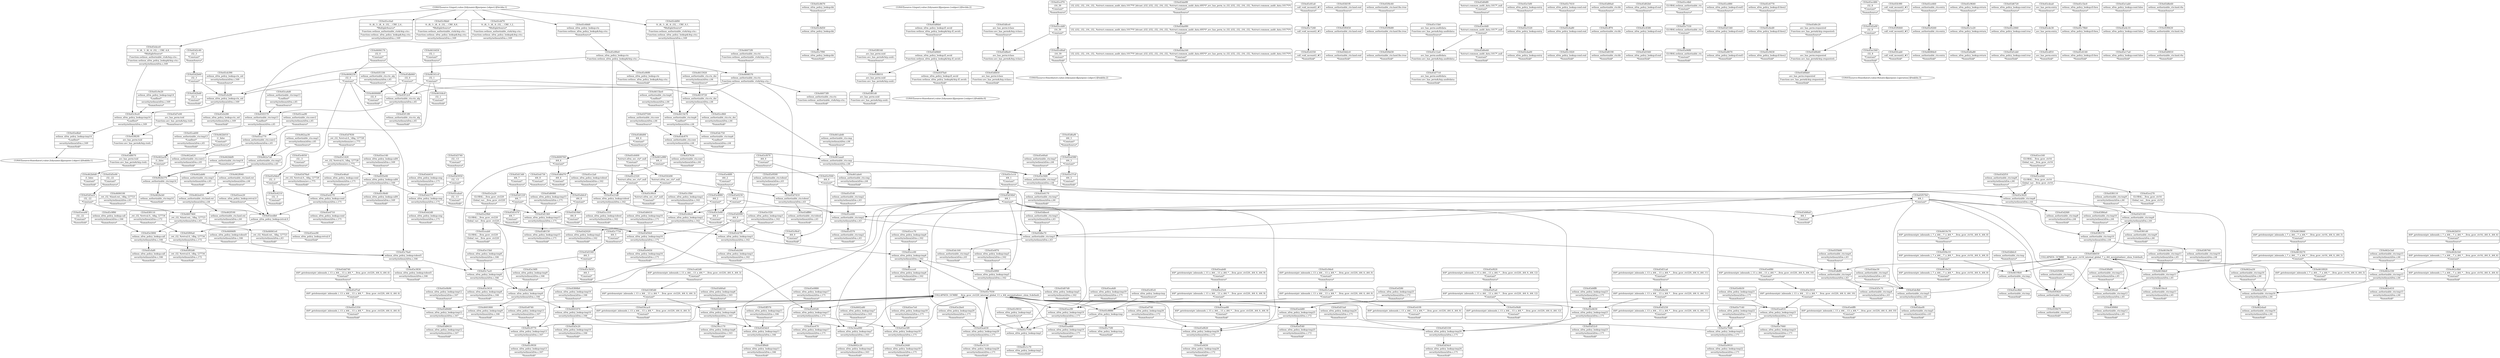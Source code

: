 digraph {
	CE0x4615b70 [shape=record,shape=Mrecord,label="{CE0x4615b70|selinux_authorizable_ctx:tmp6|*LoadInst*|security/selinux/xfrm.c,64}"]
	CE0x45ccc70 [shape=record,shape=Mrecord,label="{CE0x45ccc70|selinux_xfrm_policy_lookup:tmp4|security/selinux/xfrm.c,162|*SummSource*}"]
	CE0x45d2b60 [shape=record,shape=Mrecord,label="{CE0x45d2b60|i32_3|*Constant*}"]
	CE0x45e3010 [shape=record,shape=Mrecord,label="{CE0x45e3010|i64*_getelementptr_inbounds_(_13_x_i64_,_13_x_i64_*___llvm_gcov_ctr220,_i64_0,_i64_10)|*Constant*}"]
	CE0x45f3e00 [shape=record,shape=Mrecord,label="{CE0x45f3e00|selinux_xfrm_policy_lookup:call4|security/selinux/xfrm.c,169}"]
	CE0x45dff80 [shape=record,shape=Mrecord,label="{CE0x45dff80|selinux_authorizable_ctx:tobool|security/selinux/xfrm.c,63|*SummSink*}"]
	CE0x45c7f90 [shape=record,shape=Mrecord,label="{CE0x45c7f90|selinux_xfrm_policy_lookup:bb|*SummSink*}"]
	CE0x45eb2d0 [shape=record,shape=Mrecord,label="{CE0x45eb2d0|selinux_xfrm_policy_lookup:cmp|security/selinux/xfrm.c,171|*SummSink*}"]
	CE0x45c89e0 [shape=record,shape=Mrecord,label="{CE0x45c89e0|selinux_xfrm_policy_lookup:ctx|Function::selinux_xfrm_policy_lookup&Arg::ctx::}"]
	CE0x45e9de0 [shape=record,shape=Mrecord,label="{CE0x45e9de0|i32_-3|*Constant*}"]
	"CONST[source:0(mediator),value:2(dynamic)][purpose:{subject}][SnkIdx:0]"
	CE0x45eedb0 [shape=record,shape=Mrecord,label="{CE0x45eedb0|selinux_xfrm_policy_lookup:retval.0}"]
	CE0x45edfa0 [shape=record,shape=Mrecord,label="{CE0x45edfa0|selinux_xfrm_policy_lookup:tmp14|*LoadInst*|security/selinux/xfrm.c,169|*SummSink*}"]
	CE0x656cac0 [shape=record,shape=Mrecord,label="{CE0x656cac0|i64*_getelementptr_inbounds_(_13_x_i64_,_13_x_i64_*___llvm_gcov_ctr220,_i64_0,_i64_3)|*Constant*|*SummSink*}"]
	CE0x462bf10 [shape=record,shape=Mrecord,label="{CE0x462bf10|i64*_getelementptr_inbounds_(_7_x_i64_,_7_x_i64_*___llvm_gcov_ctr16,_i64_0,_i64_6)|*Constant*|*SummSource*}"]
	CE0x45cb2f0 [shape=record,shape=Mrecord,label="{CE0x45cb2f0|selinux_xfrm_policy_lookup:ctx_sid|security/selinux/xfrm.c,169}"]
	CE0x45ee140 [shape=record,shape=Mrecord,label="{CE0x45ee140|selinux_xfrm_policy_lookup:call4|security/selinux/xfrm.c,169|*SummSource*}"]
	CE0x45f6110 [shape=record,shape=Mrecord,label="{CE0x45f6110|selinux_authorizable_ctx:tmp9|security/selinux/xfrm.c,64|*SummSource*}"]
	CE0x45c9f80 [shape=record,shape=Mrecord,label="{CE0x45c9f80|selinux_xfrm_policy_lookup:call|security/selinux/xfrm.c,166|*SummSource*}"]
	CE0x462eba0 [shape=record,shape=Mrecord,label="{CE0x462eba0|selinux_authorizable_ctx:tmp16|security/selinux/xfrm.c,64|*SummSink*}"]
	CE0x45dfce0 [shape=record,shape=Mrecord,label="{CE0x45dfce0|avc_has_perm:tclass|Function::avc_has_perm&Arg::tclass::|*SummSource*}"]
	CE0x45da080 [shape=record,shape=Mrecord,label="{CE0x45da080|i32_(i32,_i32,_i16,_i32,_%struct.common_audit_data.1017*)*_bitcast_(i32_(i32,_i32,_i16,_i32,_%struct.common_audit_data.495*)*_avc_has_perm_to_i32_(i32,_i32,_i16,_i32,_%struct.common_audit_data.1017*)*)|*Constant*}"]
	CE0x45e6f80 [shape=record,shape=Mrecord,label="{CE0x45e6f80|i64*_getelementptr_inbounds_(_13_x_i64_,_13_x_i64_*___llvm_gcov_ctr220,_i64_0,_i64_10)|*Constant*|*SummSource*}"]
	CE0x45ff4d0 [shape=record,shape=Mrecord,label="{CE0x45ff4d0|selinux_xfrm_policy_lookup:tmp11|security/selinux/xfrm.c,166|*SummSink*}"]
	CE0x45c6350 [shape=record,shape=Mrecord,label="{CE0x45c6350|_call_void_mcount()_#3|*SummSink*}"]
	CE0x462bcb0 [shape=record,shape=Mrecord,label="{CE0x462bcb0|selinux_authorizable_ctx:tmp14|*SummSink*}"]
	CE0x45f0450 [shape=record,shape=Mrecord,label="{CE0x45f0450|selinux_authorizable_ctx:land.end}"]
	CE0x45f4c60 [shape=record,shape=Mrecord,label="{CE0x45f4c60|selinux_authorizable_ctx:land.lhs.true|*SummSource*}"]
	CE0x45d5250 [shape=record,shape=Mrecord,label="{CE0x45d5250|i64*_getelementptr_inbounds_(_13_x_i64_,_13_x_i64_*___llvm_gcov_ctr220,_i64_0,_i64_11)|*Constant*|*SummSink*}"]
	CE0x45d5ac0 [shape=record,shape=Mrecord,label="{CE0x45d5ac0|i32_-22|*Constant*}"]
	CE0x45c1420 [shape=record,shape=Mrecord,label="{CE0x45c1420|_ret_i32_%retval.0,_!dbg_!27728|security/selinux/avc.c,775}"]
	CE0x45d77c0 [shape=record,shape=Mrecord,label="{CE0x45d77c0|avc_has_perm:auditdata|Function::avc_has_perm&Arg::auditdata::|*SummSink*}"]
	CE0x45e5800 [shape=record,shape=Mrecord,label="{CE0x45e5800|selinux_xfrm_policy_lookup:call|security/selinux/xfrm.c,166}"]
	CE0x45e4710 [shape=record,shape=Mrecord,label="{CE0x45e4710|selinux_xfrm_policy_lookup:cond|security/selinux/xfrm.c,171|*SummSink*}"]
	CE0x45ec6d0 [shape=record,shape=Mrecord,label="{CE0x45ec6d0|%struct.common_audit_data.1017*_null|*Constant*}"]
	CE0x45d3950 [shape=record,shape=Mrecord,label="{CE0x45d3950|i32_-13|*Constant*}"]
	CE0x45e46a0 [shape=record,shape=Mrecord,label="{CE0x45e46a0|selinux_xfrm_policy_lookup:cond|security/selinux/xfrm.c,171|*SummSource*}"]
	CE0x461a980 [shape=record,shape=Mrecord,label="{CE0x461a980|i64_4|*Constant*}"]
	CE0x45f0ca0 [shape=record,shape=Mrecord,label="{CE0x45f0ca0|selinux_authorizable_ctx:tmp12|security/selinux/xfrm.c,65}"]
	CE0x45cbf00 [shape=record,shape=Mrecord,label="{CE0x45cbf00|0:_i8,_1:_i8,_4:_i32,_:_CRE_0,1_|*MultipleSource*|Function::selinux_authorizable_ctx&Arg::ctx::|Function::selinux_xfrm_policy_lookup&Arg::ctx::|security/selinux/xfrm.c,169}"]
	CE0x462b370 [shape=record,shape=Mrecord,label="{CE0x462b370|selinux_authorizable_ctx:tmp14}"]
	CE0x45e1bf0 [shape=record,shape=Mrecord,label="{CE0x45e1bf0|selinux_xfrm_policy_lookup:entry|*SummSource*}"]
	CE0x45c7410 [shape=record,shape=Mrecord,label="{CE0x45c7410|selinux_xfrm_policy_lookup:cond.end|*SummSource*}"]
	CE0x45d0190 [shape=record,shape=Mrecord,label="{CE0x45d0190|selinux_authorizable_ctx:bb|*SummSink*}"]
	CE0x45d3560 [shape=record,shape=Mrecord,label="{CE0x45d3560|selinux_xfrm_policy_lookup:if.end|*SummSink*}"]
	CE0x45cc860 [shape=record,shape=Mrecord,label="{CE0x45cc860|selinux_authorizable_ctx:ctx_doi|security/selinux/xfrm.c,64|*SummSink*}"]
	CE0x45e4630 [shape=record,shape=Mrecord,label="{CE0x45e4630|selinux_xfrm_policy_lookup:tmp23|security/selinux/xfrm.c,171}"]
	CE0x45ef420 [shape=record,shape=Mrecord,label="{CE0x45ef420|i64*_getelementptr_inbounds_(_13_x_i64_,_13_x_i64_*___llvm_gcov_ctr220,_i64_0,_i64_12)|*Constant*|*SummSource*}"]
	CE0x45f0df0 [shape=record,shape=Mrecord,label="{CE0x45f0df0|selinux_authorizable_ctx:tmp12|security/selinux/xfrm.c,65|*SummSource*}"]
	CE0x45cc0a0 [shape=record,shape=Mrecord,label="{CE0x45cc0a0|0:_i8,_1:_i8,_4:_i32,_:_CRE_2,4_|*MultipleSource*|Function::selinux_authorizable_ctx&Arg::ctx::|Function::selinux_xfrm_policy_lookup&Arg::ctx::|security/selinux/xfrm.c,169}"]
	CE0x4618ec0 [shape=record,shape=Mrecord,label="{CE0x4618ec0|selinux_authorizable_ctx:tmp11|security/selinux/xfrm.c,65|*SummSink*}"]
	CE0x45d2bd0 [shape=record,shape=Mrecord,label="{CE0x45d2bd0|i32_3|*Constant*|*SummSink*}"]
	CE0x45e7550 [shape=record,shape=Mrecord,label="{CE0x45e7550|GLOBAL:selinux_authorizable_ctx|*Constant*}"]
	CE0x45f6760 [shape=record,shape=Mrecord,label="{CE0x45f6760|selinux_authorizable_ctx:tmp10|security/selinux/xfrm.c,64|*SummSink*}"]
	CE0x45f00a0 [shape=record,shape=Mrecord,label="{CE0x45f00a0|_ret_i32_%retval.0,_!dbg_!27734|security/selinux/xfrm.c,172}"]
	CE0x45c90c0 [shape=record,shape=Mrecord,label="{CE0x45c90c0|%struct.xfrm_sec_ctx*_null|*Constant*|*SummSink*}"]
	CE0x45d53a0 [shape=record,shape=Mrecord,label="{CE0x45d53a0|selinux_xfrm_policy_lookup:tmp24|security/selinux/xfrm.c,171|*SummSource*}"]
	CE0x45f1330 [shape=record,shape=Mrecord,label="{CE0x45f1330|selinux_authorizable_ctx:ctx_alg|security/selinux/xfrm.c,65|*SummSource*}"]
	CE0x45d1540 [shape=record,shape=Mrecord,label="{CE0x45d1540|selinux_xfrm_policy_lookup:if.end3}"]
	CE0x45c7ac0 [shape=record,shape=Mrecord,label="{CE0x45c7ac0|selinux_xfrm_policy_lookup:tmp8|security/selinux/xfrm.c,166}"]
	CE0x45c7190 [shape=record,shape=Mrecord,label="{CE0x45c7190|selinux_xfrm_policy_lookup:tmp1}"]
	CE0x45d6d00 [shape=record,shape=Mrecord,label="{CE0x45d6d00|i64_4|*Constant*|*SummSource*}"]
	CE0x45df460 [shape=record,shape=Mrecord,label="{CE0x45df460|selinux_xfrm_policy_lookup:fl_secid|Function::selinux_xfrm_policy_lookup&Arg::fl_secid::}"]
	CE0x4619e20 [shape=record,shape=Mrecord,label="{CE0x4619e20|i64*_getelementptr_inbounds_(_7_x_i64_,_7_x_i64_*___llvm_gcov_ctr16,_i64_0,_i64_0)|*Constant*|*SummSink*}"]
	CE0x45df6b0 [shape=record,shape=Mrecord,label="{CE0x45df6b0|selinux_xfrm_policy_lookup:fl_secid|Function::selinux_xfrm_policy_lookup&Arg::fl_secid::|*SummSource*}"]
	CE0x45f61d0 [shape=record,shape=Mrecord,label="{CE0x45f61d0|selinux_authorizable_ctx:tmp9|security/selinux/xfrm.c,64|*SummSink*}"]
	CE0x45f57b0 [shape=record,shape=Mrecord,label="{CE0x45f57b0|i64_1|*Constant*}"]
	CE0x46072f0 [shape=record,shape=Mrecord,label="{CE0x46072f0|selinux_authorizable_ctx:ctx|Function::selinux_authorizable_ctx&Arg::ctx::|*SummSource*}"]
	CE0x45f66a0 [shape=record,shape=Mrecord,label="{CE0x45f66a0|selinux_authorizable_ctx:tmp10|security/selinux/xfrm.c,64|*SummSource*}"]
	CE0x45ef540 [shape=record,shape=Mrecord,label="{CE0x45ef540|selinux_xfrm_policy_lookup:tmp25|security/selinux/xfrm.c,172|*SummSink*}"]
	CE0x45caa90 [shape=record,shape=Mrecord,label="{CE0x45caa90|selinux_authorizable_ctx:conv2|security/selinux/xfrm.c,65|*SummSource*}"]
	CE0x462ed10 [shape=record,shape=Mrecord,label="{CE0x462ed10|selinux_authorizable_ctx:land.ext|security/selinux/xfrm.c,64}"]
	CE0x462e410 [shape=record,shape=Mrecord,label="{CE0x462e410|selinux_authorizable_ctx:tmp15|security/selinux/xfrm.c,64|*SummSink*}"]
	CE0x45da0f0 [shape=record,shape=Mrecord,label="{CE0x45da0f0|i32_(i32,_i32,_i16,_i32,_%struct.common_audit_data.1017*)*_bitcast_(i32_(i32,_i32,_i16,_i32,_%struct.common_audit_data.495*)*_avc_has_perm_to_i32_(i32,_i32,_i16,_i32,_%struct.common_audit_data.1017*)*)|*Constant*|*SummSource*}"]
	CE0x45e0f70 [shape=record,shape=Mrecord,label="{CE0x45e0f70|selinux_xfrm_policy_lookup:tmp5|security/selinux/xfrm.c,162|*SummSource*}"]
	CE0x45ca600 [shape=record,shape=Mrecord,label="{CE0x45ca600|selinux_authorizable_ctx:tmp13|*LoadInst*|security/selinux/xfrm.c,65|*SummSink*}"]
	CE0x45c9430 [shape=record,shape=Mrecord,label="{CE0x45c9430|selinux_xfrm_policy_lookup:if.then2|*SummSink*}"]
	CE0x45e2440 [shape=record,shape=Mrecord,label="{CE0x45e2440|selinux_xfrm_policy_lookup:tmp18|security/selinux/xfrm.c,171|*SummSink*}"]
	CE0x4618660 [shape=record,shape=Mrecord,label="{CE0x4618660|i64*_getelementptr_inbounds_(_7_x_i64_,_7_x_i64_*___llvm_gcov_ctr16,_i64_0,_i64_5)|*Constant*|*SummSource*}"]
	CE0x45da160 [shape=record,shape=Mrecord,label="{CE0x45da160|i32_(i32,_i32,_i16,_i32,_%struct.common_audit_data.1017*)*_bitcast_(i32_(i32,_i32,_i16,_i32,_%struct.common_audit_data.495*)*_avc_has_perm_to_i32_(i32,_i32,_i16,_i32,_%struct.common_audit_data.1017*)*)|*Constant*|*SummSink*}"]
	CE0x4606250 [shape=record,shape=Mrecord,label="{CE0x4606250|i32_0|*Constant*}"]
	CE0x45ec560 [shape=record,shape=Mrecord,label="{CE0x45ec560|i32_8|*Constant*|*SummSink*}"]
	CE0x45c61f0 [shape=record,shape=Mrecord,label="{CE0x45c61f0|i64*_getelementptr_inbounds_(_13_x_i64_,_13_x_i64_*___llvm_gcov_ctr220,_i64_0,_i64_0)|*Constant*|*SummSink*}"]
	CE0x45d2f10 [shape=record,shape=Mrecord,label="{CE0x45d2f10|selinux_authorizable_ctx:tmp8|security/selinux/xfrm.c,64|*SummSource*}"]
	CE0x45f4460 [shape=record,shape=Mrecord,label="{CE0x45f4460|_call_void_mcount()_#3}"]
	CE0x45efd30 [shape=record,shape=Mrecord,label="{CE0x45efd30|selinux_xfrm_policy_lookup:tmp26|security/selinux/xfrm.c,172|*SummSink*}"]
	CE0x45e37c0 [shape=record,shape=Mrecord,label="{CE0x45e37c0|i64_3|*Constant*|*SummSink*}"]
	CE0x462ea50 [shape=record,shape=Mrecord,label="{CE0x462ea50|selinux_authorizable_ctx:tmp16|security/selinux/xfrm.c,64|*SummSource*}"]
	CE0x46061e0 [shape=record,shape=Mrecord,label="{CE0x46061e0|_ret_i32_%land.ext,_!dbg_!27723|security/selinux/xfrm.c,63|*SummSink*}"]
	CE0x45ce460 [shape=record,shape=Mrecord,label="{CE0x45ce460|selinux_authorizable_ctx:entry|*SummSource*}"]
	CE0x45f02d0 [shape=record,shape=Mrecord,label="{CE0x45f02d0|_ret_i32_%retval.0,_!dbg_!27734|security/selinux/xfrm.c,172|*SummSink*}"]
	"CONST[source:1(input),value:2(dynamic)][purpose:{subject}][SrcIdx:2]"
	CE0x45dbff0 [shape=record,shape=Mrecord,label="{CE0x45dbff0|selinux_authorizable_ctx:tmp4|security/selinux/xfrm.c,63}"]
	CE0x45dc870 [shape=record,shape=Mrecord,label="{CE0x45dc870|selinux_authorizable_ctx:conv|security/selinux/xfrm.c,64}"]
	CE0x462acf0 [shape=record,shape=Mrecord,label="{CE0x462acf0|i1_false|*Constant*}"]
	CE0x45f3c70 [shape=record,shape=Mrecord,label="{CE0x45f3c70|selinux_authorizable_ctx:tmp4|security/selinux/xfrm.c,63|*SummSink*}"]
	CE0x45c9770 [shape=record,shape=Mrecord,label="{CE0x45c9770|selinux_xfrm_policy_lookup:tmp13|security/selinux/xfrm.c,167}"]
	CE0x45e4210 [shape=record,shape=Mrecord,label="{CE0x45e4210|i32_-3|*Constant*|*SummSink*}"]
	CE0x45c1e20 [shape=record,shape=Mrecord,label="{CE0x45c1e20|selinux_xfrm_policy_lookup:return}"]
	CE0x45e15b0 [shape=record,shape=Mrecord,label="{CE0x45e15b0|selinux_xfrm_policy_lookup:tmp8|security/selinux/xfrm.c,166|*SummSource*}"]
	CE0x45c9e20 [shape=record,shape=Mrecord,label="{CE0x45c9e20|selinux_xfrm_policy_lookup:tmp14|*LoadInst*|security/selinux/xfrm.c,169|*SummSource*}"]
	CE0x45d0df0 [shape=record,shape=Mrecord,label="{CE0x45d0df0|%struct.common_audit_data.1017*_null|*Constant*|*SummSource*}"]
	CE0x45f4b80 [shape=record,shape=Mrecord,label="{CE0x45f4b80|selinux_authorizable_ctx:land.lhs.true}"]
	CE0x45e3410 [shape=record,shape=Mrecord,label="{CE0x45e3410|selinux_xfrm_policy_lookup:tmp8|security/selinux/xfrm.c,166|*SummSink*}"]
	CE0x45cefd0 [shape=record,shape=Mrecord,label="{CE0x45cefd0|selinux_authorizable_ctx:tmp2|security/selinux/xfrm.c,63}"]
	CE0x45e8740 [shape=record,shape=Mrecord,label="{CE0x45e8740|selinux_xfrm_policy_lookup:tmp13|security/selinux/xfrm.c,167|*SummSource*}"]
	CE0x45ceab0 [shape=record,shape=Mrecord,label="{CE0x45ceab0|GLOBAL:__llvm_gcov_ctr220|Global_var:__llvm_gcov_ctr220|*SummSink*}"]
	CE0x45dcfb0 [shape=record,shape=Mrecord,label="{CE0x45dcfb0|selinux_authorizable_ctx:tmp5|security/selinux/xfrm.c,63}"]
	CE0x45c9b40 [shape=record,shape=Mrecord,label="{CE0x45c9b40|selinux_xfrm_policy_lookup:call4|security/selinux/xfrm.c,169|*SummSink*}"]
	CE0x4619fe0 [shape=record,shape=Mrecord,label="{CE0x4619fe0|selinux_authorizable_ctx:tmp}"]
	CE0x4600680 [shape=record,shape=Mrecord,label="{CE0x4600680|i32_0|*Constant*|*SummSink*}"]
	CE0x45fcb90 [shape=record,shape=Mrecord,label="{CE0x45fcb90|%struct.xfrm_sec_ctx*_null|*Constant*}"]
	CE0x45d1eb0 [shape=record,shape=Mrecord,label="{CE0x45d1eb0|selinux_xfrm_policy_lookup:cond.true|*SummSink*}"]
	CE0x45cdf10 [shape=record,shape=Mrecord,label="{CE0x45cdf10|avc_has_perm:entry|*SummSink*}"]
	CE0x45c9640 [shape=record,shape=Mrecord,label="{CE0x45c9640|selinux_xfrm_policy_lookup:return|*SummSource*}"]
	CE0x45d02b0 [shape=record,shape=Mrecord,label="{CE0x45d02b0|selinux_xfrm_policy_lookup:if.end|*SummSource*}"]
	CE0x4619c70 [shape=record,shape=Mrecord,label="{CE0x4619c70|i64*_getelementptr_inbounds_(_7_x_i64_,_7_x_i64_*___llvm_gcov_ctr16,_i64_0,_i64_0)|*Constant*|*SummSource*}"]
	CE0x45c81a0 [shape=record,shape=Mrecord,label="{CE0x45c81a0|_call_void_mcount()_#3|*SummSource*}"]
	CE0x45ee470 [shape=record,shape=Mrecord,label="{CE0x45ee470|selinux_xfrm_policy_lookup:tmp17|security/selinux/xfrm.c,171|*SummSink*}"]
	CE0x45dbe70 [shape=record,shape=Mrecord,label="{CE0x45dbe70|selinux_authorizable_ctx:tmp3|security/selinux/xfrm.c,63}"]
	CE0x45e4370 [shape=record,shape=Mrecord,label="{CE0x45e4370|selinux_xfrm_policy_lookup:cond|security/selinux/xfrm.c,171}"]
	CE0x462e3a0 [shape=record,shape=Mrecord,label="{CE0x462e3a0|selinux_authorizable_ctx:tmp15|security/selinux/xfrm.c,64|*SummSource*}"]
	CE0x45f0110 [shape=record,shape=Mrecord,label="{CE0x45f0110|_ret_i32_%retval.0,_!dbg_!27734|security/selinux/xfrm.c,172|*SummSource*}"]
	CE0x45eae80 [shape=record,shape=Mrecord,label="{CE0x45eae80|i64*_getelementptr_inbounds_(_13_x_i64_,_13_x_i64_*___llvm_gcov_ctr220,_i64_0,_i64_9)|*Constant*|*SummSink*}"]
	CE0x45c76a0 [shape=record,shape=Mrecord,label="{CE0x45c76a0|selinux_xfrm_policy_lookup:tobool1|security/selinux/xfrm.c,166}"]
	CE0x45dfd50 [shape=record,shape=Mrecord,label="{CE0x45dfd50|avc_has_perm:tclass|Function::avc_has_perm&Arg::tclass::|*SummSink*}"]
	CE0x45c9bb0 [shape=record,shape=Mrecord,label="{CE0x45c9bb0|0:_i8,_1:_i8,_4:_i32,_:_CRE_8,8_|*MultipleSource*|Function::selinux_authorizable_ctx&Arg::ctx::|Function::selinux_xfrm_policy_lookup&Arg::ctx::|security/selinux/xfrm.c,169}"]
	CE0x45cd0a0 [shape=record,shape=Mrecord,label="{CE0x45cd0a0|i16_39|*Constant*|*SummSink*}"]
	CE0x3eea080 [shape=record,shape=Mrecord,label="{CE0x3eea080|selinux_xfrm_policy_lookup:tmp7|security/selinux/xfrm.c,163}"]
	CE0x4618920 [shape=record,shape=Mrecord,label="{CE0x4618920|i64*_getelementptr_inbounds_(_7_x_i64_,_7_x_i64_*___llvm_gcov_ctr16,_i64_0,_i64_5)|*Constant*|*SummSink*}"]
	CE0x45e5350 [shape=record,shape=Mrecord,label="{CE0x45e5350|i64*_getelementptr_inbounds_(_13_x_i64_,_13_x_i64_*___llvm_gcov_ctr220,_i64_0,_i64_6)|*Constant*|*SummSink*}"]
	CE0x45ee7e0 [shape=record,shape=Mrecord,label="{CE0x45ee7e0|selinux_xfrm_policy_lookup:tmp18|security/selinux/xfrm.c,171|*SummSource*}"]
	CE0x45f82f0 [shape=record,shape=Mrecord,label="{CE0x45f82f0|avc_has_perm:tsid|Function::avc_has_perm&Arg::tsid::}"]
	CE0x45f6370 [shape=record,shape=Mrecord,label="{CE0x45f6370|selinux_authorizable_ctx:tmp10|security/selinux/xfrm.c,64}"]
	CE0x45eee90 [shape=record,shape=Mrecord,label="{CE0x45eee90|selinux_xfrm_policy_lookup:retval.0|*SummSink*}"]
	CE0x45d6720 [shape=record,shape=Mrecord,label="{CE0x45d6720|selinux_xfrm_policy_lookup:cond.true|*SummSource*}"]
	CE0x45ec8b0 [shape=record,shape=Mrecord,label="{CE0x45ec8b0|selinux_authorizable_ctx:tmp|*SummSink*}"]
	CE0x45e2be0 [shape=record,shape=Mrecord,label="{CE0x45e2be0|selinux_xfrm_policy_lookup:tmp20|security/selinux/xfrm.c,171|*SummSource*}"]
	CE0x45d1220 [shape=record,shape=Mrecord,label="{CE0x45d1220|i64_7|*Constant*}"]
	CE0x45d6af0 [shape=record,shape=Mrecord,label="{CE0x45d6af0|i64_3|*Constant*|*SummSource*}"]
	CE0x45c1a60 [shape=record,shape=Mrecord,label="{CE0x45c1a60|i64*_getelementptr_inbounds_(_13_x_i64_,_13_x_i64_*___llvm_gcov_ctr220,_i64_0,_i64_0)|*Constant*}"]
	CE0x45ee5f0 [shape=record,shape=Mrecord,label="{CE0x45ee5f0|selinux_xfrm_policy_lookup:tmp18|security/selinux/xfrm.c,171}"]
	CE0x461ab40 [shape=record,shape=Mrecord,label="{CE0x461ab40|selinux_authorizable_ctx:cmp|security/selinux/xfrm.c,64|*SummSource*}"]
	CE0x4606170 [shape=record,shape=Mrecord,label="{CE0x4606170|i32_0|*Constant*|*SummSource*}"]
	CE0x45e5520 [shape=record,shape=Mrecord,label="{CE0x45e5520|selinux_xfrm_policy_lookup:entry}"]
	CE0x45e5fd0 [shape=record,shape=Mrecord,label="{CE0x45e5fd0|selinux_authorizable_ctx:tmp7|security/selinux/xfrm.c,64}"]
	CE0x462a620 [shape=record,shape=Mrecord,label="{CE0x462a620|selinux_authorizable_ctx:conv2|security/selinux/xfrm.c,65|*SummSink*}"]
	CE0x45e3e80 [shape=record,shape=Mrecord,label="{CE0x45e3e80|i64_2|*Constant*|*SummSink*}"]
	CE0x45eb6c0 [shape=record,shape=Mrecord,label="{CE0x45eb6c0|i64_8|*Constant*}"]
	CE0x45e48f0 [shape=record,shape=Mrecord,label="{CE0x45e48f0|i64_2|*Constant*|*SummSource*}"]
	CE0x45cba00 [shape=record,shape=Mrecord,label="{CE0x45cba00|selinux_xfrm_policy_lookup:entry|*SummSink*}"]
	"CONST[source:0(mediator),value:0(static)][purpose:{operation}][SnkIdx:3]"
	CE0x45d6080 [shape=record,shape=Mrecord,label="{CE0x45d6080|selinux_xfrm_policy_lookup:tmp15|security/selinux/xfrm.c,171|*SummSource*}"]
	CE0x45ca770 [shape=record,shape=Mrecord,label="{CE0x45ca770|selinux_authorizable_ctx:conv2|security/selinux/xfrm.c,65}"]
	CE0x45ccce0 [shape=record,shape=Mrecord,label="{CE0x45ccce0|selinux_xfrm_policy_lookup:tmp4|security/selinux/xfrm.c,162|*SummSink*}"]
	CE0x462a7a0 [shape=record,shape=Mrecord,label="{CE0x462a7a0|selinux_authorizable_ctx:cmp3|security/selinux/xfrm.c,65}"]
	CE0x45c4580 [shape=record,shape=Mrecord,label="{CE0x45c4580|selinux_xfrm_policy_lookup:if.end}"]
	CE0x45c6ed0 [shape=record,shape=Mrecord,label="{CE0x45c6ed0|selinux_xfrm_policy_lookup:if.then2}"]
	CE0x462aa30 [shape=record,shape=Mrecord,label="{CE0x462aa30|selinux_authorizable_ctx:cmp3|security/selinux/xfrm.c,65|*SummSource*}"]
	CE0x4600760 [shape=record,shape=Mrecord,label="{CE0x4600760|i64_4|*Constant*}"]
	CE0x45db6c0 [shape=record,shape=Mrecord,label="{CE0x45db6c0|selinux_authorizable_ctx:tmp|*SummSource*}"]
	CE0x45ebce0 [shape=record,shape=Mrecord,label="{CE0x45ebce0|0:_i8,_1:_i8,_4:_i32,_:_CRE_4,8_|*MultipleSource*|Function::selinux_authorizable_ctx&Arg::ctx::|Function::selinux_xfrm_policy_lookup&Arg::ctx::|security/selinux/xfrm.c,169}"]
	CE0x45f7500 [shape=record,shape=Mrecord,label="{CE0x45f7500|selinux_authorizable_ctx:conv|security/selinux/xfrm.c,64|*SummSource*}"]
	CE0x46161c0 [shape=record,shape=Mrecord,label="{CE0x46161c0|i32_1|*Constant*}"]
	CE0x45c15b0 [shape=record,shape=Mrecord,label="{CE0x45c15b0|avc_has_perm:auditdata|Function::avc_has_perm&Arg::auditdata::|*SummSource*}"]
	CE0x45d4a80 [shape=record,shape=Mrecord,label="{CE0x45d4a80|selinux_xfrm_policy_lookup:return|*SummSink*}"]
	CE0x45cf4e0 [shape=record,shape=Mrecord,label="{CE0x45cf4e0|i64_0|*Constant*|*SummSink*}"]
	CE0x45ef280 [shape=record,shape=Mrecord,label="{CE0x45ef280|selinux_xfrm_policy_lookup:tmp25|security/selinux/xfrm.c,172|*SummSource*}"]
	CE0x45e0230 [shape=record,shape=Mrecord,label="{CE0x45e0230|i64_2|*Constant*}"]
	CE0x45d10b0 [shape=record,shape=Mrecord,label="{CE0x45d10b0|i64_8|*Constant*|*SummSink*}"]
	CE0x45db060 [shape=record,shape=Mrecord,label="{CE0x45db060|i32_0|*Constant*}"]
	CE0x45cb390 [shape=record,shape=Mrecord,label="{CE0x45cb390|selinux_xfrm_policy_lookup:ctx_sid|security/selinux/xfrm.c,169|*SummSource*}"]
	CE0x45e6b50 [shape=record,shape=Mrecord,label="{CE0x45e6b50|selinux_xfrm_policy_lookup:tmp21|security/selinux/xfrm.c,171|*SummSource*}"]
	CE0x45d4e50 [shape=record,shape=Mrecord,label="{CE0x45d4e50|i64*_getelementptr_inbounds_(_13_x_i64_,_13_x_i64_*___llvm_gcov_ctr220,_i64_0,_i64_11)|*Constant*}"]
	CE0x45e6ff0 [shape=record,shape=Mrecord,label="{CE0x45e6ff0|i64*_getelementptr_inbounds_(_13_x_i64_,_13_x_i64_*___llvm_gcov_ctr220,_i64_0,_i64_10)|*Constant*|*SummSink*}"]
	CE0x45d7410 [shape=record,shape=Mrecord,label="{CE0x45d7410|selinux_authorizable_ctx:tobool|security/selinux/xfrm.c,63}"]
	CE0x45e29b0 [shape=record,shape=Mrecord,label="{CE0x45e29b0|GLOBAL:__llvm_gcov_ctr220|Global_var:__llvm_gcov_ctr220}"]
	CE0x45e0880 [shape=record,shape=Mrecord,label="{CE0x45e0880|selinux_xfrm_policy_lookup:tmp17|security/selinux/xfrm.c,171|*SummSource*}"]
	CE0x45c12a0 [shape=record,shape=Mrecord,label="{CE0x45c12a0|avc_has_perm:auditdata|Function::avc_has_perm&Arg::auditdata::}"]
	CE0x45ea810 [shape=record,shape=Mrecord,label="{CE0x45ea810|selinux_xfrm_policy_lookup:tmp21|security/selinux/xfrm.c,171}"]
	CE0x45d7830 [shape=record,shape=Mrecord,label="{CE0x45d7830|_ret_i32_%retval.0,_!dbg_!27728|security/selinux/avc.c,775|*SummSource*}"]
	CE0x45dc160 [shape=record,shape=Mrecord,label="{CE0x45dc160|selinux_authorizable_ctx:tmp3|security/selinux/xfrm.c,63|*SummSink*}"]
	"CONST[source:0(mediator),value:2(dynamic)][purpose:{object}][SnkIdx:1]"
	CE0x45d78a0 [shape=record,shape=Mrecord,label="{CE0x45d78a0|_ret_i32_%retval.0,_!dbg_!27728|security/selinux/avc.c,775|*SummSink*}"]
	CE0x45c7030 [shape=record,shape=Mrecord,label="{CE0x45c7030|COLLAPSED:_GCMRE___llvm_gcov_ctr220_internal_global_13_x_i64_zeroinitializer:_elem_0:default:}"]
	CE0x46164c0 [shape=record,shape=Mrecord,label="{CE0x46164c0|i32_1|*Constant*|*SummSink*}"]
	CE0x45ca4d0 [shape=record,shape=Mrecord,label="{CE0x45ca4d0|selinux_authorizable_ctx:tmp13|*LoadInst*|security/selinux/xfrm.c,65|*SummSource*}"]
	CE0x45d0680 [shape=record,shape=Mrecord,label="{CE0x45d0680|selinux_xfrm_policy_lookup:tmp12|security/selinux/xfrm.c,167}"]
	CE0x45d51a0 [shape=record,shape=Mrecord,label="{CE0x45d51a0|i64*_getelementptr_inbounds_(_13_x_i64_,_13_x_i64_*___llvm_gcov_ctr220,_i64_0,_i64_11)|*Constant*|*SummSource*}"]
	CE0x45d8070 [shape=record,shape=Mrecord,label="{CE0x45d8070|avc_has_perm:tsid|Function::avc_has_perm&Arg::tsid::|*SummSink*}"]
	CE0x45d0c20 [shape=record,shape=Mrecord,label="{CE0x45d0c20|avc_has_perm:requested|Function::avc_has_perm&Arg::requested::|*SummSource*}"]
	CE0x4618270 [shape=record,shape=Mrecord,label="{CE0x4618270|i64*_getelementptr_inbounds_(_7_x_i64_,_7_x_i64_*___llvm_gcov_ctr16,_i64_0,_i64_5)|*Constant*}"]
	CE0x45c6140 [shape=record,shape=Mrecord,label="{CE0x45c6140|selinux_xfrm_policy_lookup:if.then|*SummSink*}"]
	CE0x45d7e00 [shape=record,shape=Mrecord,label="{CE0x45d7e00|avc_has_perm:tsid|Function::avc_has_perm&Arg::tsid::|*SummSource*}"]
	CE0x45f8160 [shape=record,shape=Mrecord,label="{CE0x45f8160|avc_has_perm:ssid|Function::avc_has_perm&Arg::ssid::|*SummSource*}"]
	CE0x45c9ce0 [shape=record,shape=Mrecord,label="{CE0x45c9ce0|selinux_xfrm_policy_lookup:tmp14|*LoadInst*|security/selinux/xfrm.c,169}"]
	CE0x45e17a0 [shape=record,shape=Mrecord,label="{CE0x45e17a0|selinux_xfrm_policy_lookup:cond.false|*SummSink*}"]
	CE0x45f81d0 [shape=record,shape=Mrecord,label="{CE0x45f81d0|avc_has_perm:ssid|Function::avc_has_perm&Arg::ssid::|*SummSink*}"]
	CE0x45e3110 [shape=record,shape=Mrecord,label="{CE0x45e3110|selinux_xfrm_policy_lookup:tmp20|security/selinux/xfrm.c,171|*SummSink*}"]
	CE0x45c1c70 [shape=record,shape=Mrecord,label="{CE0x45c1c70|selinux_xfrm_policy_lookup:tmp1|*SummSink*}"]
	CE0x45d9010 [shape=record,shape=Mrecord,label="{CE0x45d9010|selinux_authorizable_ctx:land.rhs|*SummSink*}"]
	CE0x45c80f0 [shape=record,shape=Mrecord,label="{CE0x45c80f0|selinux_xfrm_policy_lookup:ctx|Function::selinux_xfrm_policy_lookup&Arg::ctx::|*SummSink*}"]
	CE0x45f2570 [shape=record,shape=Mrecord,label="{CE0x45f2570|selinux_authorizable_ctx:tmp13|*LoadInst*|security/selinux/xfrm.c,65}"]
	CE0x45e0f00 [shape=record,shape=Mrecord,label="{CE0x45e0f00|selinux_xfrm_policy_lookup:tmp5|security/selinux/xfrm.c,162}"]
	CE0x45d34b0 [shape=record,shape=Mrecord,label="{CE0x45d34b0|i64_1|*Constant*}"]
	CE0x45e0450 [shape=record,shape=Mrecord,label="{CE0x45e0450|selinux_xfrm_policy_lookup:tmp16|security/selinux/xfrm.c,171|*SummSink*}"]
	CE0x45f68b0 [shape=record,shape=Mrecord,label="{CE0x45f68b0|selinux_xfrm_policy_lookup:tmp10|security/selinux/xfrm.c,166|*SummSource*}"]
	CE0x45ea630 [shape=record,shape=Mrecord,label="{CE0x45ea630|selinux_xfrm_policy_lookup:tmp20|security/selinux/xfrm.c,171}"]
	CE0x462f100 [shape=record,shape=Mrecord,label="{CE0x462f100|selinux_authorizable_ctx:land.ext|security/selinux/xfrm.c,64|*SummSink*}"]
	CE0x45ef1a0 [shape=record,shape=Mrecord,label="{CE0x45ef1a0|i64*_getelementptr_inbounds_(_13_x_i64_,_13_x_i64_*___llvm_gcov_ctr220,_i64_0,_i64_12)|*Constant*}"]
	CE0x45cc4b0 [shape=record,shape=Mrecord,label="{CE0x45cc4b0|GLOBAL:selinux_authorizable_ctx|*Constant*|*SummSource*}"]
	CE0x45f4d30 [shape=record,shape=Mrecord,label="{CE0x45f4d30|selinux_authorizable_ctx:land.lhs.true|*SummSink*}"]
	CE0x461aaa0 [shape=record,shape=Mrecord,label="{CE0x461aaa0|selinux_authorizable_ctx:cmp|security/selinux/xfrm.c,64}"]
	CE0x45f4670 [shape=record,shape=Mrecord,label="{CE0x45f4670|selinux_authorizable_ctx:tmp1|*SummSink*}"]
	CE0x45ea460 [shape=record,shape=Mrecord,label="{CE0x45ea460|selinux_xfrm_policy_lookup:tmp19|security/selinux/xfrm.c,171|*SummSink*}"]
	CE0x45c8d50 [shape=record,shape=Mrecord,label="{CE0x45c8d50|selinux_xfrm_policy_lookup:bb}"]
	CE0x461abe0 [shape=record,shape=Mrecord,label="{CE0x461abe0|selinux_authorizable_ctx:cmp|security/selinux/xfrm.c,64|*SummSink*}"]
	CE0x45d1470 [shape=record,shape=Mrecord,label="{CE0x45d1470|i64_7|*Constant*|*SummSink*}"]
	CE0x45e4880 [shape=record,shape=Mrecord,label="{CE0x45e4880|i64_2|*Constant*}"]
	CE0x45e34f0 [shape=record,shape=Mrecord,label="{CE0x45e34f0|selinux_xfrm_policy_lookup:tmp9|security/selinux/xfrm.c,166|*SummSource*}"]
	CE0x45ea3f0 [shape=record,shape=Mrecord,label="{CE0x45ea3f0|selinux_xfrm_policy_lookup:tmp19|security/selinux/xfrm.c,171}"]
	CE0x45d48a0 [shape=record,shape=Mrecord,label="{CE0x45d48a0|i64_1|*Constant*|*SummSink*}"]
	CE0x45d8e60 [shape=record,shape=Mrecord,label="{CE0x45d8e60|selinux_authorizable_ctx:land.rhs|*SummSource*}"]
	CE0x462b0d0 [shape=record,shape=Mrecord,label="{CE0x462b0d0|i1_false|*Constant*|*SummSink*}"]
	CE0x45d2a00 [shape=record,shape=Mrecord,label="{CE0x45d2a00|i32_8|*Constant*}"]
	CE0x45d13d0 [shape=record,shape=Mrecord,label="{CE0x45d13d0|i64_7|*Constant*|*SummSource*}"]
	CE0x45cfaf0 [shape=record,shape=Mrecord,label="{CE0x45cfaf0|selinux_xfrm_policy_lookup:call|security/selinux/xfrm.c,166|*SummSink*}"]
	CE0x45e1ab0 [shape=record,shape=Mrecord,label="{CE0x45e1ab0|selinux_xfrm_policy_lookup:cond.false|*SummSource*}"]
	CE0x63385d0 [shape=record,shape=Mrecord,label="{CE0x63385d0|i64*_getelementptr_inbounds_(_13_x_i64_,_13_x_i64_*___llvm_gcov_ctr220,_i64_0,_i64_3)|*Constant*}"]
	CE0x45cf370 [shape=record,shape=Mrecord,label="{CE0x45cf370|selinux_authorizable_ctx:tmp2|security/selinux/xfrm.c,63|*SummSink*}"]
	CE0x45c6400 [shape=record,shape=Mrecord,label="{CE0x45c6400|%struct.xfrm_sec_ctx*_null|*Constant*|*SummSource*}"]
	CE0x45c1fb0 [shape=record,shape=Mrecord,label="{CE0x45c1fb0|selinux_xfrm_policy_lookup:tmp2|security/selinux/xfrm.c,162|*SummSource*}"]
	CE0x45c1bc0 [shape=record,shape=Mrecord,label="{CE0x45c1bc0|selinux_xfrm_policy_lookup:if.then|*SummSource*}"]
	CE0x45e3830 [shape=record,shape=Mrecord,label="{CE0x45e3830|selinux_xfrm_policy_lookup:tobool1|security/selinux/xfrm.c,166|*SummSink*}"]
	CE0x45e60a0 [shape=record,shape=Mrecord,label="{CE0x45e60a0|selinux_authorizable_ctx:tmp7|security/selinux/xfrm.c,64|*SummSource*}"]
	CE0x45e3620 [shape=record,shape=Mrecord,label="{CE0x45e3620|selinux_authorizable_ctx:tmp8|security/selinux/xfrm.c,64}"]
	CE0x45e4c10 [shape=record,shape=Mrecord,label="{CE0x45e4c10|selinux_xfrm_policy_lookup:cond.false}"]
	CE0x45caba0 [shape=record,shape=Mrecord,label="{CE0x45caba0|i32_-13|*Constant*|*SummSink*}"]
	CE0x45fd1f0 [shape=record,shape=Mrecord,label="{CE0x45fd1f0|selinux_authorizable_ctx:land.end|*SummSource*}"]
	CE0x45daef0 [shape=record,shape=Mrecord,label="{CE0x45daef0|selinux_authorizable_ctx:tmp5|security/selinux/xfrm.c,63|*SummSink*}"]
	CE0x45d2fd0 [shape=record,shape=Mrecord,label="{CE0x45d2fd0|selinux_authorizable_ctx:tmp8|security/selinux/xfrm.c,64|*SummSink*}"]
	CE0x45ce160 [shape=record,shape=Mrecord,label="{CE0x45ce160|GLOBAL:__llvm_gcov_ctr16|Global_var:__llvm_gcov_ctr16|*SummSource*}"]
	CE0x45d0610 [shape=record,shape=Mrecord,label="{CE0x45d0610|selinux_xfrm_policy_lookup:tmp12|security/selinux/xfrm.c,167|*SummSink*}"]
	CE0x46006f0 [shape=record,shape=Mrecord,label="{CE0x46006f0|selinux_xfrm_policy_lookup:tobool1|security/selinux/xfrm.c,166|*SummSource*}"]
	CE0x45ce270 [shape=record,shape=Mrecord,label="{CE0x45ce270|GLOBAL:__llvm_gcov_ctr16|Global_var:__llvm_gcov_ctr16|*SummSink*}"]
	CE0x4602c20 [shape=record,shape=Mrecord,label="{CE0x4602c20|selinux_xfrm_policy_lookup:tmp7|security/selinux/xfrm.c,163|*SummSink*}"]
	CE0x45d07d0 [shape=record,shape=Mrecord,label="{CE0x45d07d0|selinux_xfrm_policy_lookup:tmp5|security/selinux/xfrm.c,162|*SummSink*}"]
	CE0x45f5820 [shape=record,shape=Mrecord,label="{CE0x45f5820|selinux_authorizable_ctx:tmp1}"]
	CE0x45ef740 [shape=record,shape=Mrecord,label="{CE0x45ef740|selinux_xfrm_policy_lookup:tmp26|security/selinux/xfrm.c,172|*SummSource*}"]
	CE0x45c75f0 [shape=record,shape=Mrecord,label="{CE0x45c75f0|selinux_xfrm_policy_lookup:tmp|*SummSink*}"]
	CE0x45eea00 [shape=record,shape=Mrecord,label="{CE0x45eea00|i32_-22|*Constant*|*SummSink*}"]
	CE0x45cc2a0 [shape=record,shape=Mrecord,label="{CE0x45cc2a0|selinux_xfrm_policy_lookup:tobool|security/selinux/xfrm.c,162|*SummSource*}"]
	CE0x45d6d70 [shape=record,shape=Mrecord,label="{CE0x45d6d70|i64_4|*Constant*|*SummSink*}"]
	CE0x45f7630 [shape=record,shape=Mrecord,label="{CE0x45f7630|selinux_authorizable_ctx:conv|security/selinux/xfrm.c,64|*SummSink*}"]
	CE0x45e2a20 [shape=record,shape=Mrecord,label="{CE0x45e2a20|GLOBAL:__llvm_gcov_ctr220|Global_var:__llvm_gcov_ctr220|*SummSource*}"]
	CE0x45f7fa0 [shape=record,shape=Mrecord,label="{CE0x45f7fa0|selinux_xfrm_policy_lookup:fl_secid|Function::selinux_xfrm_policy_lookup&Arg::fl_secid::|*SummSink*}"]
	CE0x45c7750 [shape=record,shape=Mrecord,label="{CE0x45c7750|i64_5|*Constant*|*SummSource*}"]
	CE0x45fd2c0 [shape=record,shape=Mrecord,label="{CE0x45fd2c0|selinux_authorizable_ctx:land.end|*SummSink*}"]
	CE0x46073f0 [shape=record,shape=Mrecord,label="{CE0x46073f0|selinux_authorizable_ctx:ctx|Function::selinux_authorizable_ctx&Arg::ctx::|*SummSink*}"]
	CE0x45cb7f0 [shape=record,shape=Mrecord,label="{CE0x45cb7f0|selinux_xfrm_policy_lookup:tmp3|security/selinux/xfrm.c,162}"]
	CE0x45d3340 [shape=record,shape=Mrecord,label="{CE0x45d3340|i64_5|*Constant*}"]
	CE0x45ccc00 [shape=record,shape=Mrecord,label="{CE0x45ccc00|selinux_xfrm_policy_lookup:tmp4|security/selinux/xfrm.c,162}"]
	CE0x4608570 [shape=record,shape=Mrecord,label="{CE0x4608570|selinux_authorizable_ctx:ctx|Function::selinux_authorizable_ctx&Arg::ctx::}"]
	CE0x45ccdd0 [shape=record,shape=Mrecord,label="{CE0x45ccdd0|i16_39|*Constant*}"]
	CE0x45ec480 [shape=record,shape=Mrecord,label="{CE0x45ec480|i32_8|*Constant*|*SummSource*}"]
	CE0x45f0620 [shape=record,shape=Mrecord,label="{CE0x45f0620|selinux_authorizable_ctx:land.rhs}"]
	CE0x45d2020 [shape=record,shape=Mrecord,label="{CE0x45d2020|selinux_xfrm_policy_lookup:tmp2|security/selinux/xfrm.c,162|*SummSink*}"]
	"CONST[source:1(input),value:2(dynamic)][purpose:{object}][SrcIdx:1]"
	CE0x45c6a80 [shape=record,shape=Mrecord,label="{CE0x45c6a80|selinux_xfrm_policy_lookup:cond.end}"]
	CE0x45d2c40 [shape=record,shape=Mrecord,label="{CE0x45d2c40|i32_3|*Constant*|*SummSource*}"]
	CE0x4607460 [shape=record,shape=Mrecord,label="{CE0x4607460|_ret_i32_%land.ext,_!dbg_!27723|security/selinux/xfrm.c,63}"]
	CE0x45c7240 [shape=record,shape=Mrecord,label="{CE0x45c7240|_call_void_mcount()_#3}"]
	CE0x4618e50 [shape=record,shape=Mrecord,label="{CE0x4618e50|selinux_authorizable_ctx:tmp11|security/selinux/xfrm.c,65|*SummSource*}"]
	CE0x462f040 [shape=record,shape=Mrecord,label="{CE0x462f040|selinux_authorizable_ctx:land.ext|security/selinux/xfrm.c,64|*SummSource*}"]
	CE0x4619720 [shape=record,shape=Mrecord,label="{CE0x4619720|selinux_authorizable_ctx:ctx_doi|security/selinux/xfrm.c,64}"]
	CE0x45c3b50 [shape=record,shape=Mrecord,label="{CE0x45c3b50|i64_5|*Constant*|*SummSink*}"]
	CE0x45e3480 [shape=record,shape=Mrecord,label="{CE0x45e3480|selinux_xfrm_policy_lookup:tmp9|security/selinux/xfrm.c,166}"]
	CE0x45f13f0 [shape=record,shape=Mrecord,label="{CE0x45f13f0|selinux_authorizable_ctx:ctx_alg|security/selinux/xfrm.c,65|*SummSink*}"]
	CE0x462b010 [shape=record,shape=Mrecord,label="{CE0x462b010|i1_false|*Constant*|*SummSource*}"]
	CE0x45c68d0 [shape=record,shape=Mrecord,label="{CE0x45c68d0|selinux_xfrm_policy_lookup:ctx|Function::selinux_xfrm_policy_lookup&Arg::ctx::|*SummSource*}"]
	CE0x45c1820 [shape=record,shape=Mrecord,label="{CE0x45c1820|selinux_xfrm_policy_lookup:cond.end|*SummSink*}"]
	CE0x45f5890 [shape=record,shape=Mrecord,label="{CE0x45f5890|selinux_authorizable_ctx:tmp1|*SummSource*}"]
	CE0x45dfbe0 [shape=record,shape=Mrecord,label="{CE0x45dfbe0|avc_has_perm:tclass|Function::avc_has_perm&Arg::tclass::}"]
	CE0x45eb370 [shape=record,shape=Mrecord,label="{CE0x45eb370|selinux_xfrm_policy_lookup:cmp|security/selinux/xfrm.c,171}"]
	CE0x45ed380 [shape=record,shape=Mrecord,label="{CE0x45ed380|i64_3|*Constant*}"]
	CE0x462ab80 [shape=record,shape=Mrecord,label="{CE0x462ab80|selinux_authorizable_ctx:cmp3|security/selinux/xfrm.c,65|*SummSink*}"]
	CE0x45d4110 [shape=record,shape=Mrecord,label="{CE0x45d4110|selinux_xfrm_policy_lookup:tmp6|security/selinux/xfrm.c,163}"]
	CE0x45cf7a0 [shape=record,shape=Mrecord,label="{CE0x45cf7a0|i64*_getelementptr_inbounds_(_13_x_i64_,_13_x_i64_*___llvm_gcov_ctr220,_i64_0,_i64_6)|*Constant*}"]
	CE0x45d5e00 [shape=record,shape=Mrecord,label="{CE0x45d5e00|i32_-22|*Constant*|*SummSource*}"]
	CE0x45cf140 [shape=record,shape=Mrecord,label="{CE0x45cf140|selinux_authorizable_ctx:tmp2|security/selinux/xfrm.c,63|*SummSource*}"]
	CE0x45e7140 [shape=record,shape=Mrecord,label="{CE0x45e7140|selinux_xfrm_policy_lookup:tmp22|security/selinux/xfrm.c,171|*SummSource*}"]
	CE0x462b1b0 [shape=record,shape=Mrecord,label="{CE0x462b1b0|i64*_getelementptr_inbounds_(_7_x_i64_,_7_x_i64_*___llvm_gcov_ctr16,_i64_0,_i64_6)|*Constant*}"]
	CE0x45dbee0 [shape=record,shape=Mrecord,label="{CE0x45dbee0|selinux_authorizable_ctx:tmp3|security/selinux/xfrm.c,63|*SummSource*}"]
	CE0x45c8880 [shape=record,shape=Mrecord,label="{CE0x45c8880|selinux_xfrm_policy_lookup:tmp}"]
	CE0x45e1f20 [shape=record,shape=Mrecord,label="{CE0x45e1f20|selinux_xfrm_policy_lookup:tmp3|security/selinux/xfrm.c,162|*SummSource*}"]
	CE0x45ff370 [shape=record,shape=Mrecord,label="{CE0x45ff370|selinux_xfrm_policy_lookup:tmp11|security/selinux/xfrm.c,166|*SummSource*}"]
	CE0x45d3140 [shape=record,shape=Mrecord,label="{CE0x45d3140|selinux_authorizable_ctx:tmp9|security/selinux/xfrm.c,64}"]
	CE0x45cdea0 [shape=record,shape=Mrecord,label="{CE0x45cdea0|avc_has_perm:entry|*SummSource*}"]
	CE0x4618de0 [shape=record,shape=Mrecord,label="{CE0x4618de0|selinux_authorizable_ctx:tmp11|security/selinux/xfrm.c,65}"]
	CE0x45cf300 [shape=record,shape=Mrecord,label="{CE0x45cf300|i64_0|*Constant*}"]
	CE0x45ef620 [shape=record,shape=Mrecord,label="{CE0x45ef620|selinux_xfrm_policy_lookup:tmp26|security/selinux/xfrm.c,172}"]
	CE0x45ce040 [shape=record,shape=Mrecord,label="{CE0x45ce040|GLOBAL:__llvm_gcov_ctr16|Global_var:__llvm_gcov_ctr16}"]
	CE0x45d2090 [shape=record,shape=Mrecord,label="{CE0x45d2090|i64_0|*Constant*}"]
	CE0x45d5fe0 [shape=record,shape=Mrecord,label="{CE0x45d5fe0|selinux_xfrm_policy_lookup:tmp16|security/selinux/xfrm.c,171}"]
	CE0x45d6410 [shape=record,shape=Mrecord,label="{CE0x45d6410|selinux_xfrm_policy_lookup:tmp16|security/selinux/xfrm.c,171|*SummSource*}"]
	CE0x4615920 [shape=record,shape=Mrecord,label="{CE0x4615920|selinux_authorizable_ctx:ctx_doi|security/selinux/xfrm.c,64|*SummSource*}"]
	CE0x45fc9f0 [shape=record,shape=Mrecord,label="{CE0x45fc9f0|_call_void_mcount()_#3|*SummSource*}"]
	CE0x45c9930 [shape=record,shape=Mrecord,label="{CE0x45c9930|selinux_xfrm_policy_lookup:tmp13|security/selinux/xfrm.c,167|*SummSink*}"]
	CE0x45d3740 [shape=record,shape=Mrecord,label="{CE0x45d3740|i32_-13|*Constant*|*SummSource*}"]
	CE0x462e330 [shape=record,shape=Mrecord,label="{CE0x462e330|selinux_authorizable_ctx:tmp15|security/selinux/xfrm.c,64}"]
	CE0x45e7060 [shape=record,shape=Mrecord,label="{CE0x45e7060|selinux_xfrm_policy_lookup:tmp21|security/selinux/xfrm.c,171|*SummSink*}"]
	CE0x45dae30 [shape=record,shape=Mrecord,label="{CE0x45dae30|selinux_authorizable_ctx:tmp5|security/selinux/xfrm.c,63|*SummSource*}"]
	CE0x45eee20 [shape=record,shape=Mrecord,label="{CE0x45eee20|selinux_xfrm_policy_lookup:retval.0|*SummSource*}"]
	CE0x462e720 [shape=record,shape=Mrecord,label="{CE0x462e720|selinux_authorizable_ctx:tmp16|security/selinux/xfrm.c,64}"]
	CE0x45eb410 [shape=record,shape=Mrecord,label="{CE0x45eb410|selinux_xfrm_policy_lookup:cmp|security/selinux/xfrm.c,171|*SummSource*}"]
	CE0x45ce880 [shape=record,shape=Mrecord,label="{CE0x45ce880|selinux_xfrm_policy_lookup:if.end3|*SummSource*}"]
	CE0x45e4050 [shape=record,shape=Mrecord,label="{CE0x45e4050|i32_-3|*Constant*|*SummSource*}"]
	CE0x45e0b90 [shape=record,shape=Mrecord,label="{CE0x45e0b90|selinux_xfrm_policy_lookup:tmp12|security/selinux/xfrm.c,167|*SummSource*}"]
	CE0x45cff70 [shape=record,shape=Mrecord,label="{CE0x45cff70|selinux_authorizable_ctx:bb}"]
	CE0x45fcab0 [shape=record,shape=Mrecord,label="{CE0x45fcab0|_call_void_mcount()_#3|*SummSink*}"]
	CE0x45db650 [shape=record,shape=Mrecord,label="{CE0x45db650|COLLAPSED:_GCMRE___llvm_gcov_ctr16_internal_global_7_x_i64_zeroinitializer:_elem_0:default:}"]
	CE0x45eeb80 [shape=record,shape=Mrecord,label="{CE0x45eeb80|selinux_xfrm_policy_lookup:tmp25|security/selinux/xfrm.c,172}"]
	CE0x45ccf70 [shape=record,shape=Mrecord,label="{CE0x45ccf70|i16_39|*Constant*|*SummSource*}"]
	CE0x45d3dc0 [shape=record,shape=Mrecord,label="{CE0x45d3dc0|selinux_xfrm_policy_lookup:tmp11|security/selinux/xfrm.c,166}"]
	CE0x45e6170 [shape=record,shape=Mrecord,label="{CE0x45e6170|selinux_authorizable_ctx:tmp7|security/selinux/xfrm.c,64|*SummSink*}"]
	CE0x45c78b0 [shape=record,shape=Mrecord,label="{CE0x45c78b0|selinux_xfrm_policy_lookup:if.then}"]
	CE0x45f3b80 [shape=record,shape=Mrecord,label="{CE0x45f3b80|selinux_authorizable_ctx:tmp4|security/selinux/xfrm.c,63|*SummSource*}"]
	CE0x45c6770 [shape=record,shape=Mrecord,label="{CE0x45c6770|selinux_xfrm_policy_lookup:if.then2|*SummSource*}"]
	CE0x45cc310 [shape=record,shape=Mrecord,label="{CE0x45cc310|selinux_xfrm_policy_lookup:tobool|security/selinux/xfrm.c,162|*SummSink*}"]
	CE0x45d40a0 [shape=record,shape=Mrecord,label="{CE0x45d40a0|selinux_xfrm_policy_lookup:tmp6|security/selinux/xfrm.c,163|*SummSource*}"]
	CE0x45d54c0 [shape=record,shape=Mrecord,label="{CE0x45d54c0|selinux_xfrm_policy_lookup:tmp24|security/selinux/xfrm.c,171|*SummSink*}"]
	CE0x45cf470 [shape=record,shape=Mrecord,label="{CE0x45cf470|i64_0|*Constant*|*SummSource*}"]
	CE0x45f4e10 [shape=record,shape=Mrecord,label="{CE0x45f4e10|i64*_getelementptr_inbounds_(_7_x_i64_,_7_x_i64_*___llvm_gcov_ctr16,_i64_0,_i64_0)|*Constant*}"]
	CE0x45e21d0 [shape=record,shape=Mrecord,label="{CE0x45e21d0|selinux_xfrm_policy_lookup:tobool|security/selinux/xfrm.c,162}"]
	CE0x45e90f0 [shape=record,shape=Mrecord,label="{CE0x45e90f0|GLOBAL:selinux_authorizable_ctx|*Constant*|*SummSink*}"]
	CE0x45c9010 [shape=record,shape=Mrecord,label="{CE0x45c9010|selinux_xfrm_policy_lookup:tmp1|*SummSource*}"]
	CE0x45d0e60 [shape=record,shape=Mrecord,label="{CE0x45d0e60|%struct.common_audit_data.1017*_null|*Constant*|*SummSink*}"]
	CE0x5ca62d0 [shape=record,shape=Mrecord,label="{CE0x5ca62d0|i64*_getelementptr_inbounds_(_13_x_i64_,_13_x_i64_*___llvm_gcov_ctr220,_i64_0,_i64_3)|*Constant*|*SummSource*}"]
	CE0x45dd740 [shape=record,shape=Mrecord,label="{CE0x45dd740|i64*_getelementptr_inbounds_(_13_x_i64_,_13_x_i64_*___llvm_gcov_ctr220,_i64_0,_i64_6)|*Constant*|*SummSource*}"]
	CE0x45e9500 [shape=record,shape=Mrecord,label="{CE0x45e9500|selinux_authorizable_ctx:tobool|security/selinux/xfrm.c,63|*SummSource*}"]
	"CONST[source:0(mediator),value:2(dynamic)][purpose:{object}][SnkIdx:2]"
	CE0x45d6150 [shape=record,shape=Mrecord,label="{CE0x45d6150|selinux_xfrm_policy_lookup:tmp15|security/selinux/xfrm.c,171|*SummSink*}"]
	CE0x4615be0 [shape=record,shape=Mrecord,label="{CE0x4615be0|selinux_authorizable_ctx:tmp6|*LoadInst*|security/selinux/xfrm.c,64|*SummSource*}"]
	CE0x4601800 [shape=record,shape=Mrecord,label="{CE0x4601800|selinux_xfrm_policy_lookup:tmp9|security/selinux/xfrm.c,166|*SummSink*}"]
	CE0x45f8010 [shape=record,shape=Mrecord,label="{CE0x45f8010|avc_has_perm:ssid|Function::avc_has_perm&Arg::ssid::}"]
	CE0x45f12c0 [shape=record,shape=Mrecord,label="{CE0x45f12c0|selinux_authorizable_ctx:ctx_alg|security/selinux/xfrm.c,65}"]
	CE0x45d00a0 [shape=record,shape=Mrecord,label="{CE0x45d00a0|selinux_authorizable_ctx:bb|*SummSource*}"]
	CE0x45e25c0 [shape=record,shape=Mrecord,label="{CE0x45e25c0|i64*_getelementptr_inbounds_(_13_x_i64_,_13_x_i64_*___llvm_gcov_ctr220,_i64_0,_i64_9)|*Constant*}"]
	CE0x45d5330 [shape=record,shape=Mrecord,label="{CE0x45d5330|selinux_xfrm_policy_lookup:tmp24|security/selinux/xfrm.c,171}"]
	CE0x45d0bb0 [shape=record,shape=Mrecord,label="{CE0x45d0bb0|avc_has_perm:requested|Function::avc_has_perm&Arg::requested::|*SummSink*}"]
	CE0x45e9260 [shape=record,shape=Mrecord,label="{CE0x45e9260|selinux_authorizable_ctx:entry}"]
	CE0x45cbf70 [shape=record,shape=Mrecord,label="{CE0x45cbf70|0:_i8,_1:_i8,_4:_i32,_:_CRE_1,2_|*MultipleSource*|Function::selinux_authorizable_ctx&Arg::ctx::|Function::selinux_xfrm_policy_lookup&Arg::ctx::|security/selinux/xfrm.c,169}"]
	CE0x45eb730 [shape=record,shape=Mrecord,label="{CE0x45eb730|i64_8|*Constant*|*SummSource*}"]
	CE0x4616450 [shape=record,shape=Mrecord,label="{CE0x4616450|i32_1|*Constant*|*SummSource*}"]
	CE0x45d4ff0 [shape=record,shape=Mrecord,label="{CE0x45d4ff0|selinux_xfrm_policy_lookup:tmp23|security/selinux/xfrm.c,171|*SummSource*}"]
	CE0x45e1e10 [shape=record,shape=Mrecord,label="{CE0x45e1e10|i64_1|*Constant*|*SummSource*}"]
	CE0x45c94e0 [shape=record,shape=Mrecord,label="{CE0x45c94e0|i64*_getelementptr_inbounds_(_13_x_i64_,_13_x_i64_*___llvm_gcov_ctr220,_i64_0,_i64_0)|*Constant*|*SummSource*}"]
	CE0x46084e0 [shape=record,shape=Mrecord,label="{CE0x46084e0|selinux_authorizable_ctx:entry|*SummSink*}"]
	CE0x45cde30 [shape=record,shape=Mrecord,label="{CE0x45cde30|avc_has_perm:entry}"]
	CE0x45c66c0 [shape=record,shape=Mrecord,label="{CE0x45c66c0|selinux_xfrm_policy_lookup:tmp2|security/selinux/xfrm.c,162}"]
	CE0x45e9910 [shape=record,shape=Mrecord,label="{CE0x45e9910|selinux_xfrm_policy_lookup:tmp22|security/selinux/xfrm.c,171|*SummSink*}"]
	CE0x45d0b40 [shape=record,shape=Mrecord,label="{CE0x45d0b40|avc_has_perm:requested|Function::avc_has_perm&Arg::requested::}"]
	CE0x45ef4d0 [shape=record,shape=Mrecord,label="{CE0x45ef4d0|i64*_getelementptr_inbounds_(_13_x_i64_,_13_x_i64_*___llvm_gcov_ctr220,_i64_0,_i64_12)|*Constant*|*SummSink*}"]
	CE0x4601870 [shape=record,shape=Mrecord,label="{CE0x4601870|selinux_xfrm_policy_lookup:tmp10|security/selinux/xfrm.c,166}"]
	CE0x45cb280 [shape=record,shape=Mrecord,label="{CE0x45cb280|selinux_xfrm_policy_lookup:ctx_sid|security/selinux/xfrm.c,169|*SummSink*}"]
	CE0x4602a80 [shape=record,shape=Mrecord,label="{CE0x4602a80|selinux_xfrm_policy_lookup:tmp7|security/selinux/xfrm.c,163|*SummSource*}"]
	CE0x45e05d0 [shape=record,shape=Mrecord,label="{CE0x45e05d0|selinux_xfrm_policy_lookup:tmp17|security/selinux/xfrm.c,171}"]
	CE0x59cc170 [shape=record,shape=Mrecord,label="{CE0x59cc170|selinux_xfrm_policy_lookup:tmp6|security/selinux/xfrm.c,163|*SummSink*}"]
	CE0x4606100 [shape=record,shape=Mrecord,label="{CE0x4606100|_ret_i32_%land.ext,_!dbg_!27723|security/selinux/xfrm.c,63|*SummSource*}"]
	CE0x45c8670 [shape=record,shape=Mrecord,label="{CE0x45c8670|selinux_xfrm_policy_lookup:bb|*SummSource*}"]
	CE0x45d1360 [shape=record,shape=Mrecord,label="{CE0x45d1360|selinux_xfrm_policy_lookup:tmp15|security/selinux/xfrm.c,171}"]
	CE0x45e70d0 [shape=record,shape=Mrecord,label="{CE0x45e70d0|selinux_xfrm_policy_lookup:tmp22|security/selinux/xfrm.c,171}"]
	CE0x45ea4d0 [shape=record,shape=Mrecord,label="{CE0x45ea4d0|selinux_xfrm_policy_lookup:tmp19|security/selinux/xfrm.c,171|*SummSource*}"]
	CE0x45eab40 [shape=record,shape=Mrecord,label="{CE0x45eab40|i64*_getelementptr_inbounds_(_13_x_i64_,_13_x_i64_*___llvm_gcov_ctr220,_i64_0,_i64_9)|*Constant*|*SummSource*}"]
	CE0x45c2060 [shape=record,shape=Mrecord,label="{CE0x45c2060|selinux_xfrm_policy_lookup:cond.true}"]
	CE0x45d52c0 [shape=record,shape=Mrecord,label="{CE0x45d52c0|selinux_xfrm_policy_lookup:tmp23|security/selinux/xfrm.c,171|*SummSink*}"]
	CE0x45d3c20 [shape=record,shape=Mrecord,label="{CE0x45d3c20|selinux_xfrm_policy_lookup:tmp10|security/selinux/xfrm.c,166|*SummSink*}"]
	CE0x45f0f60 [shape=record,shape=Mrecord,label="{CE0x45f0f60|selinux_authorizable_ctx:tmp12|security/selinux/xfrm.c,65|*SummSink*}"]
	CE0x45c2320 [shape=record,shape=Mrecord,label="{CE0x45c2320|%struct.xfrm_sec_ctx*_null|*Constant*}"]
	CE0x45e8070 [shape=record,shape=Mrecord,label="{CE0x45e8070|selinux_xfrm_policy_lookup:if.end3|*SummSink*}"]
	CE0x45eb200 [shape=record,shape=Mrecord,label="{CE0x45eb200|selinux_xfrm_policy_lookup:tmp3|security/selinux/xfrm.c,162|*SummSink*}"]
	CE0x462bbf0 [shape=record,shape=Mrecord,label="{CE0x462bbf0|selinux_authorizable_ctx:tmp14|*SummSource*}"]
	CE0x45c85c0 [shape=record,shape=Mrecord,label="{CE0x45c85c0|selinux_xfrm_policy_lookup:tmp|*SummSource*}"]
	CE0x45dc750 [shape=record,shape=Mrecord,label="{CE0x45dc750|selinux_authorizable_ctx:tmp6|*LoadInst*|security/selinux/xfrm.c,64|*SummSink*}"]
	CE0x462c0b0 [shape=record,shape=Mrecord,label="{CE0x462c0b0|i64*_getelementptr_inbounds_(_7_x_i64_,_7_x_i64_*___llvm_gcov_ctr16,_i64_0,_i64_6)|*Constant*|*SummSink*}"]
	CE0x45c6770 -> CE0x45c6ed0
	CE0x45d02b0 -> CE0x45c4580
	CE0x45ea810 -> CE0x45e70d0
	CE0x45d5fe0 -> CE0x45e0450
	CE0x45e3620 -> CE0x45d2fd0
	CE0x45e6b50 -> CE0x45ea810
	CE0x45f4460 -> CE0x45fcab0
	CE0x46072f0 -> CE0x4608570
	CE0x4606170 -> CE0x4606250
	CE0x45ff370 -> CE0x45d3dc0
	CE0x45f2570 -> CE0x45ca600
	CE0x45dae30 -> CE0x45dcfb0
	CE0x45dc870 -> CE0x461aaa0
	CE0x45d0b40 -> CE0x45d0bb0
	CE0x45f0110 -> CE0x45f00a0
	CE0x45eb6c0 -> CE0x45d10b0
	CE0x45f6110 -> CE0x45d3140
	CE0x45eeb80 -> CE0x45ef540
	CE0x45f2570 -> CE0x45ca770
	CE0x45e5800 -> CE0x45cfaf0
	CE0x45eab40 -> CE0x45e25c0
	CE0x4600760 -> CE0x45c7ac0
	CE0x4618270 -> CE0x4618920
	CE0x45e60a0 -> CE0x45e5fd0
	CE0x45e1ab0 -> CE0x45e4c10
	CE0x45c9f80 -> CE0x45e5800
	CE0x45d34b0 -> CE0x45c9770
	CE0x45ee5f0 -> CE0x45c7030
	CE0x4615b70 -> CE0x45dc870
	CE0x45f3e00 -> CE0x45e4370
	CE0x45c6a80 -> CE0x45c1820
	CE0x45d1360 -> CE0x45d6150
	CE0x45c6400 -> CE0x45fcb90
	CE0x4608570 -> CE0x45d7410
	CE0x462bbf0 -> CE0x462b370
	CE0x45f12c0 -> CE0x45f2570
	CE0x45f4c60 -> CE0x45f4b80
	CE0x45d7830 -> CE0x45c1420
	CE0x45e29b0 -> CE0x45d5fe0
	CE0x45f7500 -> CE0x45dc870
	CE0x45e21d0 -> CE0x45c66c0
	CE0x45c1a60 -> CE0x45c61f0
	CE0x45f5890 -> CE0x45f5820
	CE0x45c12a0 -> CE0x45d77c0
	"CONST[source:1(input),value:2(dynamic)][purpose:{object}][SrcIdx:1]" -> CE0x45cbf00
	CE0x45cf7a0 -> CE0x45e5350
	CE0x45c7030 -> CE0x45d4110
	CE0x45c7410 -> CE0x45c6a80
	CE0x3eea080 -> CE0x4602c20
	CE0x45cb2f0 -> CE0x45c9ce0
	CE0x45e5520 -> CE0x45cba00
	CE0x45d2090 -> CE0x45d5fe0
	CE0x45ee5f0 -> CE0x45e2440
	CE0x45e4370 -> CE0x45eedb0
	CE0x45d3950 -> CE0x45caba0
	CE0x45ec6d0 -> CE0x45d0e60
	CE0x45ef1a0 -> CE0x45ef4d0
	CE0x45e3480 -> CE0x4601800
	CE0x45cf7a0 -> CE0x45d0680
	CE0x45ef740 -> CE0x45ef620
	CE0x45c7030 -> CE0x45ea3f0
	CE0x45f3e00 -> CE0x45c9b40
	CE0x45c7030 -> CE0x45eeb80
	CE0x4619720 -> CE0x45cc860
	CE0x45d34b0 -> CE0x45ef620
	CE0x45cd0a0 -> "CONST[source:0(mediator),value:2(dynamic)][purpose:{object}][SnkIdx:2]"
	"CONST[source:1(input),value:2(dynamic)][purpose:{object}][SrcIdx:1]" -> CE0x45ebce0
	CE0x45d7e00 -> CE0x45f82f0
	CE0x45ea4d0 -> CE0x45ea3f0
	CE0x45f6370 -> CE0x45db650
	CE0x45cbf00 -> CE0x4615b70
	CE0x45dbff0 -> CE0x45dcfb0
	CE0x4601870 -> CE0x45d3dc0
	CE0x45ea810 -> CE0x45e7060
	CE0x4606250 -> CE0x45eedb0
	CE0x45df460 -> CE0x45f7fa0
	CE0x45eb730 -> CE0x45eb6c0
	CE0x45e05d0 -> CE0x45ee470
	CE0x45ef620 -> CE0x45efd30
	CE0x462a7a0 -> CE0x462ab80
	CE0x45d0680 -> CE0x45c9770
	CE0x45c7ac0 -> CE0x45e3410
	CE0x462aa30 -> CE0x462a7a0
	CE0x462b1b0 -> CE0x462c0b0
	CE0x45e25c0 -> CE0x45eae80
	CE0x45e0230 -> CE0x45cefd0
	CE0x462a7a0 -> CE0x462b370
	CE0x45cde30 -> CE0x45cdf10
	CE0x45cb7f0 -> CE0x45ccc00
	CE0x462e720 -> CE0x45db650
	CE0x45e8740 -> CE0x45c9770
	CE0x63385d0 -> CE0x656cac0
	CE0x45c2320 -> CE0x45e21d0
	"CONST[source:1(input),value:2(dynamic)][purpose:{object}][SrcIdx:1]" -> CE0x45cc0a0
	CE0x45c7030 -> CE0x45c8880
	CE0x462b370 -> CE0x462bcb0
	CE0x45ebce0 -> CE0x45c9ce0
	CE0x4615be0 -> CE0x4615b70
	CE0x45da0f0 -> CE0x45da080
	CE0x45c1420 -> CE0x45d78a0
	CE0x4618de0 -> CE0x4618ec0
	CE0x45f8160 -> CE0x45f8010
	CE0x45ec480 -> CE0x45d2a00
	CE0x45ee7e0 -> CE0x45ee5f0
	CE0x45d1360 -> CE0x45d5fe0
	CE0x45f57b0 -> CE0x462e720
	CE0x461aaa0 -> CE0x45e5fd0
	CE0x45e0f00 -> CE0x45d07d0
	CE0x45c66c0 -> CE0x45d2020
	CE0x45f7fa0 -> "CONST[source:0(mediator),value:2(dynamic)][purpose:{subject}][SnkIdx:0]"
	CE0x45d1220 -> CE0x45d1470
	CE0x4618270 -> CE0x4618de0
	CE0x4615b70 -> CE0x45dc750
	CE0x45c89e0 -> CE0x45e21d0
	CE0x45f0450 -> CE0x45fd2c0
	CE0x45e3010 -> CE0x45e6ff0
	CE0x462e3a0 -> CE0x462e330
	CE0x45d1540 -> CE0x45e8070
	CE0x45f8010 -> CE0x45f81d0
	CE0x46006f0 -> CE0x45c76a0
	CE0x45ce040 -> CE0x45ce270
	CE0x4601870 -> CE0x45d3c20
	CE0x45c6400 -> CE0x45c2320
	CE0x45d00a0 -> CE0x45cff70
	"CONST[source:1(input),value:2(dynamic)][purpose:{object}][SrcIdx:1]" -> CE0x45c68d0
	CE0x462b010 -> CE0x462acf0
	CE0x45c76a0 -> CE0x45e3830
	CE0x45d4110 -> CE0x3eea080
	CE0x45dbe70 -> CE0x45dbff0
	CE0x462bf10 -> CE0x462b1b0
	CE0x45d0680 -> CE0x45d0610
	CE0x45e4370 -> CE0x45e4710
	CE0x45ce460 -> CE0x45e9260
	CE0x45c7750 -> CE0x45d3340
	CE0x45e9de0 -> CE0x45e4370
	CE0x45e0b90 -> CE0x45d0680
	CE0x45e9de0 -> CE0x45e4210
	CE0x45cefd0 -> CE0x45cf370
	CE0x45d34b0 -> CE0x45c66c0
	CE0x45eb370 -> CE0x45d1360
	CE0x45ea630 -> CE0x45e3110
	CE0x5ca62d0 -> CE0x63385d0
	CE0x45d4e50 -> CE0x45e4630
	CE0x45db650 -> CE0x45d3140
	CE0x45e3010 -> CE0x45ea810
	CE0x461a980 -> CE0x45e5fd0
	CE0x4602a80 -> CE0x3eea080
	CE0x45e70d0 -> CE0x45e9910
	CE0x45d7410 -> CE0x45dff80
	CE0x45ef1a0 -> CE0x45eeb80
	CE0x45fc9f0 -> CE0x45f4460
	CE0x45e0f00 -> CE0x45c7030
	CE0x45d3dc0 -> CE0x45c7030
	CE0x4618660 -> CE0x4618270
	CE0x45ef620 -> CE0x45c7030
	CE0x45db650 -> CE0x4619fe0
	CE0x45e0880 -> CE0x45e05d0
	CE0x45ca770 -> CE0x462a7a0
	CE0x45ce040 -> CE0x45dbe70
	CE0x45d6d00 -> CE0x461a980
	CE0x45f66a0 -> CE0x45f6370
	CE0x45f4e10 -> CE0x4619fe0
	CE0x461ab40 -> CE0x461aaa0
	CE0x45e7550 -> CE0x45e90f0
	CE0x45cf300 -> CE0x45cf4e0
	CE0x45e0230 -> CE0x45e3e80
	CE0x45c4580 -> CE0x45d3560
	CE0x45f12c0 -> CE0x45f13f0
	CE0x45d34b0 -> CE0x45e70d0
	CE0x45c7030 -> CE0x45e4630
	CE0x45e05d0 -> CE0x45ee5f0
	CE0x45e6f80 -> CE0x45e3010
	CE0x45f57b0 -> CE0x45d48a0
	CE0x45d2f10 -> CE0x45e3620
	CE0x45e7140 -> CE0x45e70d0
	CE0x45e25c0 -> CE0x45ea3f0
	CE0x45e1f20 -> CE0x45cb7f0
	CE0x45f57b0 -> CE0x45cefd0
	CE0x45d34b0 -> CE0x45e0f00
	CE0x45c68d0 -> CE0x45c89e0
	CE0x45d4110 -> CE0x59cc170
	CE0x45c7030 -> CE0x45e05d0
	CE0x45f57b0 -> CE0x45f5820
	CE0x45da080 -> CE0x45da160
	CE0x45c66c0 -> CE0x45cb7f0
	CE0x45d6080 -> CE0x45d1360
	CE0x45dfce0 -> CE0x45dfbe0
	CE0x45e0f70 -> CE0x45e0f00
	CE0x45c1bc0 -> CE0x45c78b0
	CE0x45c8880 -> CE0x45c75f0
	CE0x46161c0 -> CE0x462a7a0
	CE0x45d51a0 -> CE0x45d4e50
	CE0x45d2c40 -> CE0x45d2b60
	CE0x45c89e0 -> CE0x4608570
	CE0x45c89e0 -> CE0x45c80f0
	CE0x45d5e00 -> CE0x45d5ac0
	CE0x45c94e0 -> CE0x45c1a60
	CE0x45c7190 -> CE0x45c1c70
	CE0x45cb2f0 -> CE0x45cb280
	CE0x45ed380 -> CE0x45e5fd0
	CE0x461aaa0 -> CE0x461abe0
	CE0x45cc2a0 -> CE0x45e21d0
	CE0x4618de0 -> CE0x45f0ca0
	CE0x45ce880 -> CE0x45d1540
	CE0x45e3620 -> CE0x45d3140
	CE0x45db650 -> CE0x45dbff0
	CE0x45c7030 -> CE0x45ccc00
	CE0x45e29b0 -> CE0x45e3480
	CE0x45d8e60 -> CE0x45f0620
	CE0x45d53a0 -> CE0x45d5330
	CE0x45f00a0 -> CE0x45f02d0
	CE0x45e34f0 -> CE0x45e3480
	CE0x45c1a60 -> CE0x45c8880
	CE0x46161c0 -> CE0x461aaa0
	CE0x4619fe0 -> CE0x45ec8b0
	CE0x45d5330 -> CE0x45d54c0
	CE0x45d6af0 -> CE0x45ed380
	CE0x45ea630 -> CE0x45c7030
	CE0x45cb390 -> CE0x45cb2f0
	CE0x45d13d0 -> CE0x45d1220
	CE0x45db060 -> CE0x4619720
	CE0x45ee140 -> CE0x45f3e00
	CE0x45e5800 -> CE0x45c76a0
	CE0x45e4050 -> CE0x45e9de0
	CE0x45d2090 -> CE0x45cb7f0
	CE0x4619720 -> CE0x4615b70
	CE0x4619c70 -> CE0x45f4e10
	CE0x45ce160 -> CE0x45ce040
	CE0x45ca770 -> CE0x462a620
	CE0x45c7030 -> CE0x4601870
	CE0x45c6ed0 -> CE0x45c9430
	CE0x45fcb90 -> CE0x45c90c0
	CE0x45d34b0 -> CE0x45d3dc0
	CE0x45ccdd0 -> CE0x45dfbe0
	CE0x45eee20 -> CE0x45eedb0
	CE0x45e70d0 -> CE0x45c7030
	CE0x45cc4b0 -> CE0x45e7550
	CE0x4606170 -> CE0x45db060
	CE0x462ea50 -> CE0x462e720
	CE0x4619fe0 -> CE0x45f5820
	CE0x45d0c20 -> CE0x45d0b40
	CE0x45dcfb0 -> CE0x45db650
	CE0x45c7030 -> CE0x45d0680
	CE0x462acf0 -> CE0x462b0d0
	CE0x45c9ce0 -> CE0x45edfa0
	CE0x45df6b0 -> CE0x45df460
	CE0x45c7190 -> CE0x45c7030
	CE0x45c9640 -> CE0x45c1e20
	CE0x45f68b0 -> CE0x4601870
	CE0x462ed10 -> CE0x4607460
	CE0x45dd740 -> CE0x45cf7a0
	CE0x45f0df0 -> CE0x45f0ca0
	CE0x45caa90 -> CE0x45ca770
	CE0x45c2060 -> CE0x45d1eb0
	CE0x45d40a0 -> CE0x45d4110
	CE0x45dcfb0 -> CE0x45daef0
	CE0x45db060 -> CE0x4600680
	CE0x45c1420 -> CE0x45f3e00
	CE0x45f4b80 -> CE0x45f4d30
	CE0x462ed10 -> CE0x462f100
	"CONST[source:1(input),value:2(dynamic)][purpose:{object}][SrcIdx:1]" -> CE0x45cbf70
	CE0x45ccdd0 -> CE0x45cd0a0
	CE0x45c8670 -> CE0x45c8d50
	CE0x45c15b0 -> CE0x45c12a0
	CE0x45d6410 -> CE0x45d5fe0
	CE0x45ea3f0 -> CE0x45ea630
	CE0x45cf300 -> CE0x45e3620
	CE0x45f6370 -> CE0x45f6760
	CE0x45d4ff0 -> CE0x45e4630
	CE0x45eedb0 -> CE0x45eee90
	CE0x462e330 -> CE0x462e410
	CE0x45d2a00 -> CE0x45ec560
	CE0x45e4c10 -> CE0x45e17a0
	CE0x45c9e20 -> CE0x45c9ce0
	CE0x45c7240 -> CE0x45c6350
	CE0x45cb7f0 -> CE0x45eb200
	CE0x45f1330 -> CE0x45f12c0
	CE0x4606100 -> CE0x4607460
	CE0x45d34b0 -> CE0x45ea630
	CE0x4608570 -> CE0x4619720
	CE0x45e9260 -> CE0x46084e0
	CE0x45e48f0 -> CE0x45e0230
	CE0x45cf140 -> CE0x45cefd0
	CE0x461a980 -> CE0x45d6d70
	CE0x45fd1f0 -> CE0x45f0450
	CE0x45d3140 -> CE0x45f6370
	CE0x45ccc00 -> CE0x45ccce0
	CE0x4615920 -> CE0x4619720
	CE0x45db650 -> CE0x4618de0
	CE0x45c8880 -> CE0x45c7190
	CE0x45e4630 -> CE0x45d52c0
	CE0x45ef280 -> CE0x45eeb80
	CE0x3eea080 -> CE0x45c7030
	CE0x45d1220 -> CE0x45d1360
	CE0x46161c0 -> CE0x45f12c0
	CE0x45e9500 -> CE0x45d7410
	CE0x45ec6d0 -> CE0x45c12a0
	CE0x45e3480 -> CE0x4601870
	CE0x45db060 -> CE0x45f12c0
	CE0x45c9770 -> CE0x45c9930
	CE0x45e2be0 -> CE0x45ea630
	CE0x45ce040 -> CE0x45e3620
	CE0x45cdea0 -> CE0x45cde30
	CE0x45c78b0 -> CE0x45c6140
	"CONST[source:1(input),value:2(dynamic)][purpose:{subject}][SrcIdx:2]" -> CE0x45df6b0
	CE0x45c9010 -> CE0x45c7190
	CE0x45fcb90 -> CE0x45d7410
	CE0x462b370 -> CE0x462ed10
	CE0x45e1bf0 -> CE0x45e5520
	CE0x45d2b60 -> CE0x45cb2f0
	CE0x45d3340 -> CE0x45c7ac0
	CE0x45eb6c0 -> CE0x45d1360
	CE0x45f5820 -> CE0x45f4670
	CE0x45f0ca0 -> CE0x45f0f60
	CE0x45dbe70 -> CE0x45dc160
	CE0x4607460 -> CE0x45e5800
	CE0x46161c0 -> CE0x46164c0
	CE0x45cbf70 -> CE0x45f2570
	CE0x4606250 -> CE0x45cb2f0
	CE0x45ed380 -> CE0x45e37c0
	CE0x45d3dc0 -> CE0x45ff4d0
	CE0x45cefd0 -> CE0x45dbe70
	CE0x45d3740 -> CE0x45d3950
	CE0x45f57b0 -> CE0x45f6370
	CE0x45f57b0 -> CE0x45dcfb0
	"CONST[source:1(input),value:2(dynamic)][purpose:{object}][SrcIdx:1]" -> CE0x45c9bb0
	CE0x45e46a0 -> CE0x45e4370
	CE0x4606250 -> CE0x45c76a0
	CE0x45c9ce0 -> CE0x45f82f0
	CE0x45d2b60 -> CE0x45d2bd0
	CE0x45d3340 -> CE0x45c3b50
	CE0x45d2090 -> CE0x45cf4e0
	CE0x462b1b0 -> CE0x462e330
	CE0x45d6720 -> CE0x45c2060
	CE0x45c1fb0 -> CE0x45c66c0
	CE0x45f57b0 -> CE0x45f0ca0
	CE0x63385d0 -> CE0x45d4110
	CE0x45d0df0 -> CE0x45ec6d0
	CE0x45e29b0 -> CE0x45cb7f0
	CE0x4618e50 -> CE0x4618de0
	CE0x45d34b0 -> CE0x45d5330
	CE0x45dbff0 -> CE0x45f3c70
	CE0x45f3b80 -> CE0x45dbff0
	CE0x45c89e0 -> CE0x45cb2f0
	CE0x45e15b0 -> CE0x45c7ac0
	CE0x4600760 -> CE0x45d6d70
	CE0x45e5fd0 -> CE0x45e3620
	CE0x45cff70 -> CE0x45d0190
	CE0x45db650 -> CE0x462e330
	CE0x45ef420 -> CE0x45ef1a0
	CE0x45d5330 -> CE0x45c7030
	CE0x45d3140 -> CE0x45f61d0
	CE0x45d34b0 -> CE0x3eea080
	CE0x45d2a00 -> CE0x45d0b40
	CE0x45eedb0 -> CE0x45f00a0
	CE0x45d34b0 -> CE0x45ee5f0
	CE0x45d3950 -> CE0x45eb370
	CE0x45dfbe0 -> CE0x45dfd50
	CE0x45eeb80 -> CE0x45ef620
	CE0x45f82f0 -> CE0x45d8070
	CE0x45edfa0 -> "CONST[source:0(mediator),value:2(dynamic)][purpose:{object}][SnkIdx:1]"
	CE0x45d5fe0 -> CE0x45e05d0
	CE0x462f040 -> CE0x462ed10
	CE0x45d34b0 -> CE0x45d48a0
	CE0x45c7ac0 -> CE0x45e3480
	CE0x45d6d00 -> CE0x4600760
	CE0x4608570 -> CE0x46073f0
	CE0x45e5fd0 -> CE0x45e6170
	CE0x45ea3f0 -> CE0x45ea460
	CE0x45e1e10 -> CE0x45f57b0
	CE0x45ca4d0 -> CE0x45f2570
	CE0x45f5820 -> CE0x45db650
	CE0x45c8d50 -> CE0x45c7f90
	CE0x45d4e50 -> CE0x45d5250
	CE0x4608570 -> CE0x45f12c0
	CE0x45e48f0 -> CE0x45e4880
	CE0x45dc870 -> CE0x45f7630
	CE0x45f0620 -> CE0x45d9010
	CE0x45c1e20 -> CE0x45d4a80
	CE0x4616450 -> CE0x46161c0
	CE0x45c76a0 -> CE0x45c7ac0
	CE0x45d5ac0 -> CE0x45eea00
	CE0x45e21d0 -> CE0x45cc310
	CE0x45c81a0 -> CE0x45c7240
	CE0x45cf470 -> CE0x45d2090
	CE0x462acf0 -> CE0x462b370
	CE0x45dbee0 -> CE0x45dbe70
	CE0x45c85c0 -> CE0x45c8880
	CE0x4606250 -> CE0x4600680
	CE0x45cf470 -> CE0x45cf300
	CE0x45d2090 -> CE0x45e3480
	CE0x45eb410 -> CE0x45eb370
	CE0x45d7410 -> CE0x45cefd0
	CE0x45eb370 -> CE0x45eb2d0
	CE0x45f3e00 -> CE0x45eb370
	CE0x45d34b0 -> CE0x45c7190
	CE0x45e2a20 -> CE0x45e29b0
	CE0x45ccc70 -> CE0x45ccc00
	CE0x4607460 -> CE0x46061e0
	CE0x45f0ca0 -> CE0x45db650
	CE0x45e29b0 -> CE0x45ceab0
	CE0x45ec560 -> "CONST[source:0(mediator),value:0(static)][purpose:{operation}][SnkIdx:3]"
	CE0x462e720 -> CE0x462eba0
	CE0x45cf300 -> CE0x45dbe70
	CE0x45df460 -> CE0x45f8010
	CE0x45e4880 -> CE0x45c66c0
	CE0x45e4880 -> CE0x45e3e80
	CE0x45ccc00 -> CE0x45e0f00
	CE0x45e1e10 -> CE0x45d34b0
	CE0x45f4e10 -> CE0x4619e20
	CE0x45c2320 -> CE0x45c90c0
	CE0x45e4630 -> CE0x45d5330
	CE0x45c7030 -> CE0x45ea810
	CE0x462e330 -> CE0x462e720
	CE0x45db6c0 -> CE0x4619fe0
	CE0x45c9770 -> CE0x45c7030
	CE0x45ccf70 -> CE0x45ccdd0
	CE0x45d5ac0 -> CE0x45eedb0
}